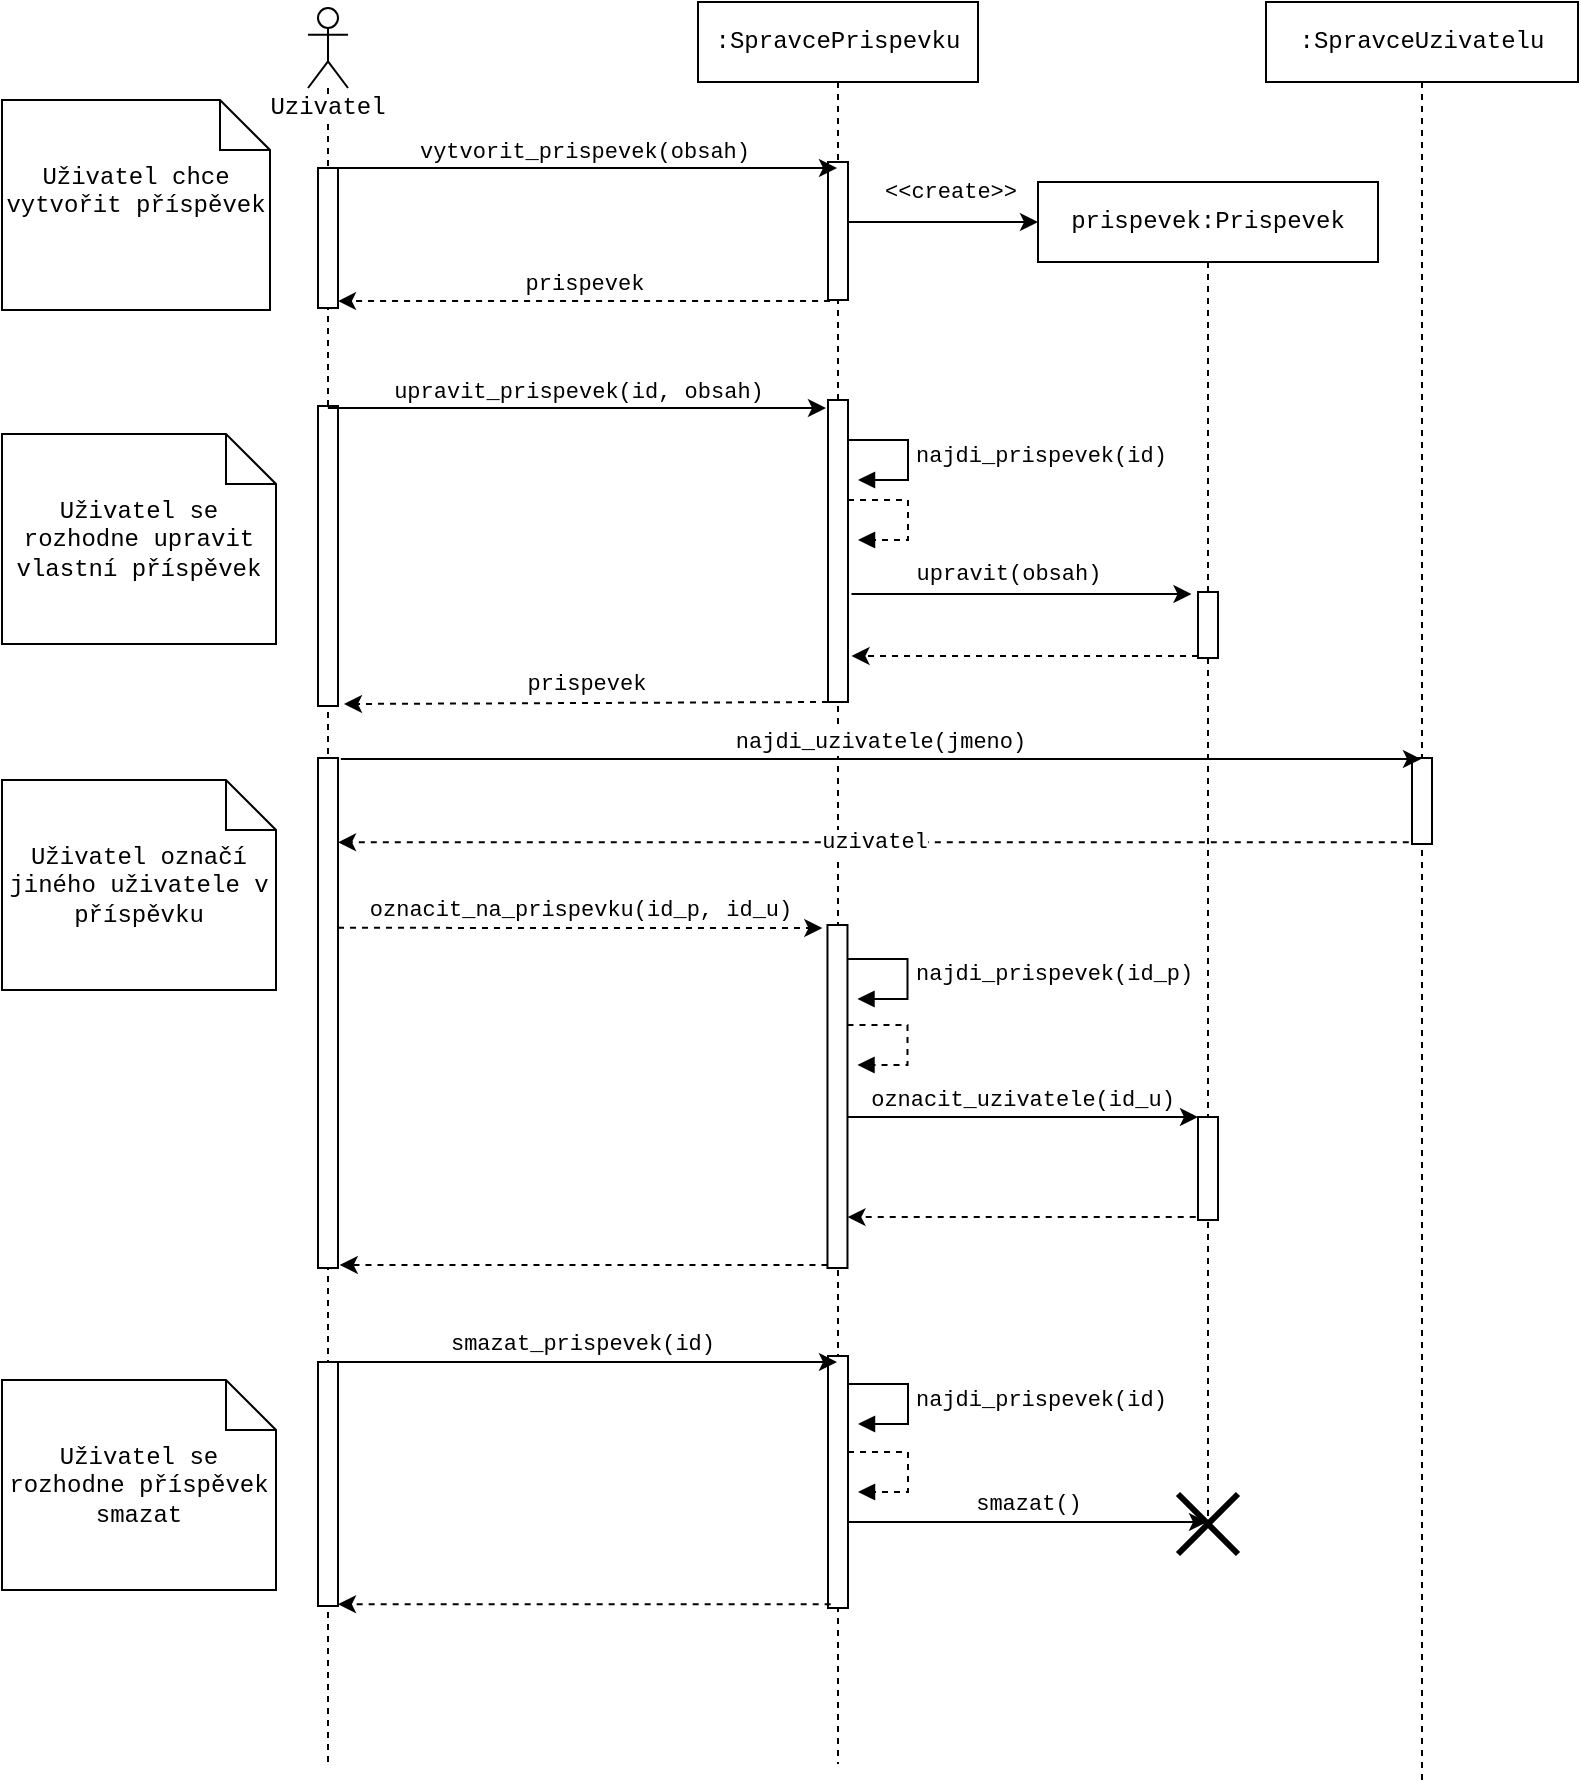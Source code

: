 <mxfile version="20.3.0" type="device"><diagram id="kgpKYQtTHZ0yAKxKKP6v" name="Page-1"><mxGraphModel dx="1066" dy="793" grid="0" gridSize="20" guides="1" tooltips="1" connect="1" arrows="1" fold="1" page="1" pageScale="1" pageWidth="850" pageHeight="1100" math="0" shadow="0"><root><mxCell id="0"/><mxCell id="1" parent="0"/><mxCell id="-3QV5Vdd5UOW-jLnlsj7-93" value="Uzivatel" style="shape=umlLifeline;participant=umlActor;perimeter=lifelinePerimeter;whiteSpace=wrap;html=1;container=1;collapsible=0;recursiveResize=0;verticalAlign=top;spacingTop=36;outlineConnect=0;fillColor=default;fontFamily=Courier New;labelBackgroundColor=default;" vertex="1" parent="1"><mxGeometry x="184" y="88" width="20" height="879" as="geometry"/></mxCell><mxCell id="-3QV5Vdd5UOW-jLnlsj7-106" value="" style="html=1;points=[];perimeter=orthogonalPerimeter;fillColor=default;fontFamily=Courier New;" vertex="1" parent="-3QV5Vdd5UOW-jLnlsj7-93"><mxGeometry x="5" y="80" width="10" height="70" as="geometry"/></mxCell><mxCell id="-3QV5Vdd5UOW-jLnlsj7-143" value="" style="html=1;points=[];perimeter=orthogonalPerimeter;labelBackgroundColor=default;fontFamily=Courier New;fillColor=default;" vertex="1" parent="-3QV5Vdd5UOW-jLnlsj7-93"><mxGeometry x="5" y="199" width="10" height="150" as="geometry"/></mxCell><mxCell id="-3QV5Vdd5UOW-jLnlsj7-152" value="" style="html=1;points=[];perimeter=orthogonalPerimeter;labelBackgroundColor=default;fontFamily=Courier New;fillColor=default;" vertex="1" parent="-3QV5Vdd5UOW-jLnlsj7-93"><mxGeometry x="5" y="375" width="10" height="255" as="geometry"/></mxCell><mxCell id="-3QV5Vdd5UOW-jLnlsj7-94" value=":SpravcePrispevku" style="shape=umlLifeline;perimeter=lifelinePerimeter;whiteSpace=wrap;html=1;container=1;collapsible=0;recursiveResize=0;outlineConnect=0;fillColor=default;fontFamily=Courier New;" vertex="1" parent="1"><mxGeometry x="379" y="85" width="140" height="881" as="geometry"/></mxCell><mxCell id="-3QV5Vdd5UOW-jLnlsj7-99" style="edgeStyle=none;rounded=0;orthogonalLoop=1;jettySize=auto;html=1;endArrow=classic;endFill=1;endSize=6;targetPerimeterSpacing=0;fontFamily=Courier New;" edge="1" parent="-3QV5Vdd5UOW-jLnlsj7-94"><mxGeometry relative="1" as="geometry"><mxPoint x="170.0" y="110" as="targetPoint"/><mxPoint x="69.944" y="110" as="sourcePoint"/></mxGeometry></mxCell><mxCell id="-3QV5Vdd5UOW-jLnlsj7-100" value="&amp;lt;&amp;lt;create&amp;gt;&amp;gt;" style="edgeLabel;html=1;align=center;verticalAlign=middle;resizable=0;points=[];fontFamily=Courier New;" vertex="1" connectable="0" parent="-3QV5Vdd5UOW-jLnlsj7-99"><mxGeometry x="0.109" y="-1" relative="1" as="geometry"><mxPoint y="-16" as="offset"/></mxGeometry></mxCell><mxCell id="-3QV5Vdd5UOW-jLnlsj7-107" value="" style="html=1;points=[];perimeter=orthogonalPerimeter;fillColor=default;fontFamily=Courier New;" vertex="1" parent="-3QV5Vdd5UOW-jLnlsj7-94"><mxGeometry x="65" y="80" width="10" height="69" as="geometry"/></mxCell><mxCell id="-3QV5Vdd5UOW-jLnlsj7-108" value="" style="html=1;points=[];perimeter=orthogonalPerimeter;fillColor=default;fontFamily=Courier New;" vertex="1" parent="-3QV5Vdd5UOW-jLnlsj7-94"><mxGeometry x="65" y="199" width="10" height="151" as="geometry"/></mxCell><mxCell id="-3QV5Vdd5UOW-jLnlsj7-136" value="najdi_prispevek(id)" style="edgeStyle=orthogonalEdgeStyle;html=1;align=left;spacingLeft=2;endArrow=block;rounded=0;entryX=1;entryY=0;fontFamily=Courier New;endSize=6;targetPerimeterSpacing=0;" edge="1" parent="-3QV5Vdd5UOW-jLnlsj7-94"><mxGeometry relative="1" as="geometry"><mxPoint x="75.0" y="219" as="sourcePoint"/><Array as="points"><mxPoint x="105.0" y="219"/></Array><mxPoint x="80.0" y="239" as="targetPoint"/></mxGeometry></mxCell><mxCell id="-3QV5Vdd5UOW-jLnlsj7-138" value="" style="edgeStyle=orthogonalEdgeStyle;html=1;align=left;spacingLeft=2;endArrow=block;rounded=0;entryX=1;entryY=0;fontFamily=Courier New;endSize=6;targetPerimeterSpacing=0;dashed=1;" edge="1" parent="-3QV5Vdd5UOW-jLnlsj7-94"><mxGeometry relative="1" as="geometry"><mxPoint x="75" y="249" as="sourcePoint"/><Array as="points"><mxPoint x="105" y="249"/></Array><mxPoint x="80" y="269" as="targetPoint"/></mxGeometry></mxCell><mxCell id="-3QV5Vdd5UOW-jLnlsj7-157" value="" style="html=1;points=[];perimeter=orthogonalPerimeter;labelBackgroundColor=default;fontFamily=Courier New;fillColor=default;" vertex="1" parent="-3QV5Vdd5UOW-jLnlsj7-94"><mxGeometry x="64.74" y="461.5" width="10" height="171.5" as="geometry"/></mxCell><mxCell id="-3QV5Vdd5UOW-jLnlsj7-159" value="najdi_prispevek(id_p)" style="edgeStyle=orthogonalEdgeStyle;html=1;align=left;spacingLeft=2;endArrow=block;rounded=0;entryX=1;entryY=0;fontFamily=Courier New;endSize=6;targetPerimeterSpacing=0;" edge="1" parent="-3QV5Vdd5UOW-jLnlsj7-94"><mxGeometry relative="1" as="geometry"><mxPoint x="74.74" y="478.5" as="sourcePoint"/><Array as="points"><mxPoint x="104.74" y="478.5"/></Array><mxPoint x="79.74" y="498.5" as="targetPoint"/></mxGeometry></mxCell><mxCell id="-3QV5Vdd5UOW-jLnlsj7-161" value="" style="edgeStyle=orthogonalEdgeStyle;html=1;align=left;spacingLeft=2;endArrow=block;rounded=0;entryX=1;entryY=0;fontFamily=Courier New;endSize=6;targetPerimeterSpacing=0;dashed=1;" edge="1" parent="-3QV5Vdd5UOW-jLnlsj7-94"><mxGeometry relative="1" as="geometry"><mxPoint x="74.74" y="511.5" as="sourcePoint"/><Array as="points"><mxPoint x="104.74" y="511.5"/></Array><mxPoint x="79.74" y="531.5" as="targetPoint"/></mxGeometry></mxCell><mxCell id="-3QV5Vdd5UOW-jLnlsj7-98" value="prispevek:Prispevek" style="shape=umlLifeline;perimeter=lifelinePerimeter;whiteSpace=wrap;html=1;container=1;collapsible=0;recursiveResize=0;outlineConnect=0;fillColor=default;fontFamily=Courier New;" vertex="1" parent="1"><mxGeometry x="549" y="175" width="170" height="669" as="geometry"/></mxCell><mxCell id="-3QV5Vdd5UOW-jLnlsj7-140" value="" style="html=1;points=[];perimeter=orthogonalPerimeter;labelBackgroundColor=default;fontFamily=Courier New;fillColor=default;" vertex="1" parent="-3QV5Vdd5UOW-jLnlsj7-98"><mxGeometry x="80" y="205" width="10" height="33" as="geometry"/></mxCell><mxCell id="-3QV5Vdd5UOW-jLnlsj7-104" style="edgeStyle=none;rounded=0;orthogonalLoop=1;jettySize=auto;html=1;endArrow=classic;endFill=1;endSize=6;targetPerimeterSpacing=0;fontFamily=Courier New;" edge="1" parent="-3QV5Vdd5UOW-jLnlsj7-98"><mxGeometry relative="1" as="geometry"><mxPoint x="-93.26" y="206" as="sourcePoint"/><mxPoint x="76.74" y="206" as="targetPoint"/><Array as="points"><mxPoint x="-20.19" y="206"/></Array></mxGeometry></mxCell><mxCell id="-3QV5Vdd5UOW-jLnlsj7-105" value="upravit(obsah)" style="edgeLabel;html=1;align=center;verticalAlign=middle;resizable=0;points=[];fontFamily=Courier New;" vertex="1" connectable="0" parent="-3QV5Vdd5UOW-jLnlsj7-104"><mxGeometry x="-0.183" relative="1" as="geometry"><mxPoint x="9" y="-10" as="offset"/></mxGeometry></mxCell><mxCell id="-3QV5Vdd5UOW-jLnlsj7-121" value="" style="shape=umlDestroy;whiteSpace=wrap;html=1;strokeWidth=3;strokeColor=default;fillColor=default;spacingBottom=0;fontFamily=Courier New;" vertex="1" parent="-3QV5Vdd5UOW-jLnlsj7-98"><mxGeometry x="70" y="656" width="30" height="30" as="geometry"/></mxCell><mxCell id="-3QV5Vdd5UOW-jLnlsj7-163" value="" style="html=1;points=[];perimeter=orthogonalPerimeter;labelBackgroundColor=default;fontFamily=Courier New;fillColor=default;" vertex="1" parent="-3QV5Vdd5UOW-jLnlsj7-98"><mxGeometry x="80" y="467.5" width="10" height="51.5" as="geometry"/></mxCell><mxCell id="-3QV5Vdd5UOW-jLnlsj7-96" style="edgeStyle=none;rounded=0;orthogonalLoop=1;jettySize=auto;html=1;endArrow=classic;endFill=1;endSize=6;targetPerimeterSpacing=0;fontFamily=Courier New;" edge="1" parent="1" source="-3QV5Vdd5UOW-jLnlsj7-93" target="-3QV5Vdd5UOW-jLnlsj7-94"><mxGeometry relative="1" as="geometry"><mxPoint x="334" y="168" as="targetPoint"/><Array as="points"><mxPoint x="284" y="168"/></Array></mxGeometry></mxCell><mxCell id="-3QV5Vdd5UOW-jLnlsj7-97" value="vytvorit_prispevek(obsah)" style="edgeLabel;html=1;align=center;verticalAlign=bottom;resizable=0;points=[];fontFamily=Courier New;" vertex="1" connectable="0" parent="-3QV5Vdd5UOW-jLnlsj7-96"><mxGeometry relative="1" as="geometry"><mxPoint as="offset"/></mxGeometry></mxCell><mxCell id="-3QV5Vdd5UOW-jLnlsj7-101" style="edgeStyle=none;rounded=0;orthogonalLoop=1;jettySize=auto;html=1;endArrow=classic;endFill=1;endSize=6;targetPerimeterSpacing=0;fontFamily=Courier New;labelBorderColor=none;" edge="1" parent="1"><mxGeometry relative="1" as="geometry"><mxPoint x="193.929" y="288" as="sourcePoint"/><mxPoint x="443" y="288" as="targetPoint"/></mxGeometry></mxCell><mxCell id="-3QV5Vdd5UOW-jLnlsj7-102" value="upravit_prispevek(id, obsah)" style="edgeLabel;html=1;align=center;verticalAlign=bottom;resizable=0;points=[];fontFamily=Courier New;" vertex="1" connectable="0" parent="-3QV5Vdd5UOW-jLnlsj7-101"><mxGeometry relative="1" as="geometry"><mxPoint as="offset"/></mxGeometry></mxCell><mxCell id="-3QV5Vdd5UOW-jLnlsj7-110" value="prispevek" style="edgeStyle=none;rounded=0;orthogonalLoop=1;jettySize=auto;html=1;endArrow=classic;endFill=1;endSize=6;targetPerimeterSpacing=0;verticalAlign=bottom;dashed=1;fontFamily=Courier New;exitX=0.103;exitY=1.008;exitDx=0;exitDy=0;exitPerimeter=0;" edge="1" parent="1" source="-3QV5Vdd5UOW-jLnlsj7-107" target="-3QV5Vdd5UOW-jLnlsj7-106"><mxGeometry relative="1" as="geometry"/></mxCell><mxCell id="-3QV5Vdd5UOW-jLnlsj7-113" value="prispevek" style="edgeStyle=none;rounded=0;orthogonalLoop=1;jettySize=auto;html=1;endArrow=classic;endFill=1;endSize=6;targetPerimeterSpacing=0;verticalAlign=bottom;dashed=1;fontFamily=Courier New;" edge="1" parent="1" source="-3QV5Vdd5UOW-jLnlsj7-108"><mxGeometry relative="1" as="geometry"><mxPoint x="202" y="436" as="targetPoint"/></mxGeometry></mxCell><mxCell id="-3QV5Vdd5UOW-jLnlsj7-137" value="Uživatel se rozhodne upravit vlastní příspěvek" style="shape=note2;boundedLbl=1;whiteSpace=wrap;html=1;size=25;verticalAlign=top;align=center;labelBackgroundColor=default;fontFamily=Courier New;fillColor=default;" vertex="1" parent="1"><mxGeometry x="31" y="301" width="137" height="105" as="geometry"/></mxCell><mxCell id="-3QV5Vdd5UOW-jLnlsj7-141" style="edgeStyle=none;rounded=0;orthogonalLoop=1;jettySize=auto;html=1;dashed=1;fontFamily=Courier New;endArrow=classic;endFill=1;endSize=6;targetPerimeterSpacing=0;" edge="1" parent="1"><mxGeometry relative="1" as="geometry"><mxPoint x="629" y="412" as="sourcePoint"/><mxPoint x="455.74" y="412" as="targetPoint"/></mxGeometry></mxCell><mxCell id="-3QV5Vdd5UOW-jLnlsj7-149" value="Uživatel chce vytvořit příspěvek" style="shape=note2;boundedLbl=1;whiteSpace=wrap;html=1;size=25;verticalAlign=top;align=center;labelBackgroundColor=default;fontFamily=Courier New;fillColor=default;" vertex="1" parent="1"><mxGeometry x="31" y="134" width="134" height="105" as="geometry"/></mxCell><mxCell id="-3QV5Vdd5UOW-jLnlsj7-123" value="" style="html=1;points=[];perimeter=orthogonalPerimeter;fillColor=default;fontFamily=Courier New;" vertex="1" parent="1"><mxGeometry x="189" y="765" width="10" height="122" as="geometry"/></mxCell><mxCell id="-3QV5Vdd5UOW-jLnlsj7-118" value="" style="html=1;points=[];perimeter=orthogonalPerimeter;fillColor=default;fontFamily=Courier New;" vertex="1" parent="1"><mxGeometry x="444" y="762" width="10" height="126" as="geometry"/></mxCell><mxCell id="-3QV5Vdd5UOW-jLnlsj7-146" value="najdi_prispevek(id)" style="edgeStyle=orthogonalEdgeStyle;html=1;align=left;spacingLeft=2;endArrow=block;rounded=0;entryX=1;entryY=0;fontFamily=Courier New;endSize=6;targetPerimeterSpacing=0;" edge="1" parent="1"><mxGeometry relative="1" as="geometry"><mxPoint x="454" y="776" as="sourcePoint"/><Array as="points"><mxPoint x="484" y="776"/></Array><mxPoint x="459" y="796" as="targetPoint"/></mxGeometry></mxCell><mxCell id="-3QV5Vdd5UOW-jLnlsj7-147" value="" style="edgeStyle=orthogonalEdgeStyle;html=1;align=left;spacingLeft=2;endArrow=block;rounded=0;entryX=1;entryY=0;fontFamily=Courier New;endSize=6;targetPerimeterSpacing=0;dashed=1;" edge="1" parent="1"><mxGeometry relative="1" as="geometry"><mxPoint x="454" y="810" as="sourcePoint"/><Array as="points"><mxPoint x="484" y="810"/></Array><mxPoint x="459" y="830" as="targetPoint"/></mxGeometry></mxCell><mxCell id="-3QV5Vdd5UOW-jLnlsj7-114" value="smazat_prispevek(id)" style="edgeStyle=none;rounded=0;orthogonalLoop=1;jettySize=auto;html=1;endArrow=classic;endFill=1;endSize=6;targetPerimeterSpacing=0;verticalAlign=bottom;fontFamily=Courier New;" edge="1" parent="1" target="-3QV5Vdd5UOW-jLnlsj7-94"><mxGeometry relative="1" as="geometry"><mxPoint x="193.929" y="765" as="sourcePoint"/><mxPoint x="415.76" y="765" as="targetPoint"/><Array as="points"><mxPoint x="283" y="765"/></Array></mxGeometry></mxCell><mxCell id="-3QV5Vdd5UOW-jLnlsj7-126" style="edgeStyle=none;rounded=0;orthogonalLoop=1;jettySize=auto;html=1;dashed=1;endArrow=classic;endFill=1;endSize=6;targetPerimeterSpacing=0;fontFamily=Courier New;exitX=0.133;exitY=0.985;exitDx=0;exitDy=0;exitPerimeter=0;" edge="1" parent="1" source="-3QV5Vdd5UOW-jLnlsj7-118" target="-3QV5Vdd5UOW-jLnlsj7-123"><mxGeometry relative="1" as="geometry"/></mxCell><mxCell id="-3QV5Vdd5UOW-jLnlsj7-144" value="Uživatel se rozhodne příspěvek smazat" style="shape=note2;boundedLbl=1;whiteSpace=wrap;html=1;size=25;verticalAlign=top;align=center;labelBackgroundColor=default;fontFamily=Courier New;fillColor=default;" vertex="1" parent="1"><mxGeometry x="31" y="774" width="137" height="105" as="geometry"/></mxCell><mxCell id="-3QV5Vdd5UOW-jLnlsj7-148" value="smazat()" style="edgeStyle=none;rounded=0;orthogonalLoop=1;jettySize=auto;html=1;fontFamily=Courier New;endArrow=classic;endFill=1;endSize=6;targetPerimeterSpacing=0;verticalAlign=bottom;" edge="1" parent="1" source="-3QV5Vdd5UOW-jLnlsj7-118"><mxGeometry relative="1" as="geometry"><mxPoint x="633.5" y="845" as="targetPoint"/><Array as="points"><mxPoint x="543.74" y="845"/></Array></mxGeometry></mxCell><mxCell id="-3QV5Vdd5UOW-jLnlsj7-150" value=":SpravceUzivatelu" style="shape=umlLifeline;perimeter=lifelinePerimeter;whiteSpace=wrap;html=1;container=1;collapsible=0;recursiveResize=0;outlineConnect=0;labelBackgroundColor=default;fontFamily=Courier New;fillColor=default;" vertex="1" parent="1"><mxGeometry x="663" y="85" width="156" height="889" as="geometry"/></mxCell><mxCell id="-3QV5Vdd5UOW-jLnlsj7-154" value="" style="html=1;points=[];perimeter=orthogonalPerimeter;labelBackgroundColor=default;fontFamily=Courier New;fillColor=default;" vertex="1" parent="-3QV5Vdd5UOW-jLnlsj7-150"><mxGeometry x="73" y="378" width="10" height="43" as="geometry"/></mxCell><mxCell id="-3QV5Vdd5UOW-jLnlsj7-151" value="Uživatel označí jiného uživatele v příspěvku" style="shape=note2;boundedLbl=1;whiteSpace=wrap;html=1;size=25;verticalAlign=top;align=center;labelBackgroundColor=default;fontFamily=Courier New;fillColor=default;" vertex="1" parent="1"><mxGeometry x="31" y="474" width="137" height="105" as="geometry"/></mxCell><mxCell id="-3QV5Vdd5UOW-jLnlsj7-155" value="najdi_uzivatele(jmeno)" style="edgeStyle=none;rounded=0;orthogonalLoop=1;jettySize=auto;html=1;fontFamily=Courier New;endArrow=classic;endFill=1;endSize=6;targetPerimeterSpacing=0;verticalAlign=bottom;exitX=1.143;exitY=0.002;exitDx=0;exitDy=0;exitPerimeter=0;" edge="1" parent="1" source="-3QV5Vdd5UOW-jLnlsj7-152" target="-3QV5Vdd5UOW-jLnlsj7-150"><mxGeometry relative="1" as="geometry"/></mxCell><mxCell id="-3QV5Vdd5UOW-jLnlsj7-156" value="uzivatel" style="edgeStyle=none;rounded=0;orthogonalLoop=1;jettySize=auto;html=1;fontFamily=Courier New;endArrow=classic;endFill=1;endSize=6;targetPerimeterSpacing=0;dashed=1;exitX=-0.16;exitY=0.98;exitDx=0;exitDy=0;exitPerimeter=0;" edge="1" parent="1" source="-3QV5Vdd5UOW-jLnlsj7-154" target="-3QV5Vdd5UOW-jLnlsj7-152"><mxGeometry relative="1" as="geometry"/></mxCell><mxCell id="-3QV5Vdd5UOW-jLnlsj7-158" value="oznacit_na_prispevku(id_p, id_u)" style="edgeStyle=none;rounded=0;orthogonalLoop=1;jettySize=auto;html=1;entryX=-0.257;entryY=0.009;entryDx=0;entryDy=0;entryPerimeter=0;dashed=1;fontFamily=Courier New;endArrow=classic;endFill=1;endSize=6;targetPerimeterSpacing=0;verticalAlign=bottom;" edge="1" parent="1" target="-3QV5Vdd5UOW-jLnlsj7-157"><mxGeometry relative="1" as="geometry"><mxPoint x="199" y="547.904" as="sourcePoint"/></mxGeometry></mxCell><mxCell id="-3QV5Vdd5UOW-jLnlsj7-162" value="oznacit_uzivatele(id_u)" style="edgeStyle=none;rounded=0;orthogonalLoop=1;jettySize=auto;html=1;fontFamily=Courier New;endArrow=classic;endFill=1;endSize=6;targetPerimeterSpacing=0;verticalAlign=bottom;" edge="1" parent="1" source="-3QV5Vdd5UOW-jLnlsj7-157" target="-3QV5Vdd5UOW-jLnlsj7-163"><mxGeometry relative="1" as="geometry"><mxPoint x="546" y="643.5" as="targetPoint"/><Array as="points"><mxPoint x="538" y="642.5"/></Array></mxGeometry></mxCell><mxCell id="-3QV5Vdd5UOW-jLnlsj7-164" style="edgeStyle=none;rounded=0;orthogonalLoop=1;jettySize=auto;html=1;fontFamily=Courier New;endArrow=classic;endFill=1;endSize=6;targetPerimeterSpacing=0;dashed=1;exitX=-0.114;exitY=0.972;exitDx=0;exitDy=0;exitPerimeter=0;" edge="1" parent="1" source="-3QV5Vdd5UOW-jLnlsj7-163" target="-3QV5Vdd5UOW-jLnlsj7-157"><mxGeometry relative="1" as="geometry"/></mxCell><mxCell id="-3QV5Vdd5UOW-jLnlsj7-165" style="edgeStyle=none;rounded=0;orthogonalLoop=1;jettySize=auto;html=1;dashed=1;fontFamily=Courier New;endArrow=classic;endFill=1;endSize=6;targetPerimeterSpacing=0;entryX=1.086;entryY=0.994;entryDx=0;entryDy=0;entryPerimeter=0;" edge="1" parent="1" source="-3QV5Vdd5UOW-jLnlsj7-157" target="-3QV5Vdd5UOW-jLnlsj7-152"><mxGeometry relative="1" as="geometry"/></mxCell></root></mxGraphModel></diagram></mxfile>